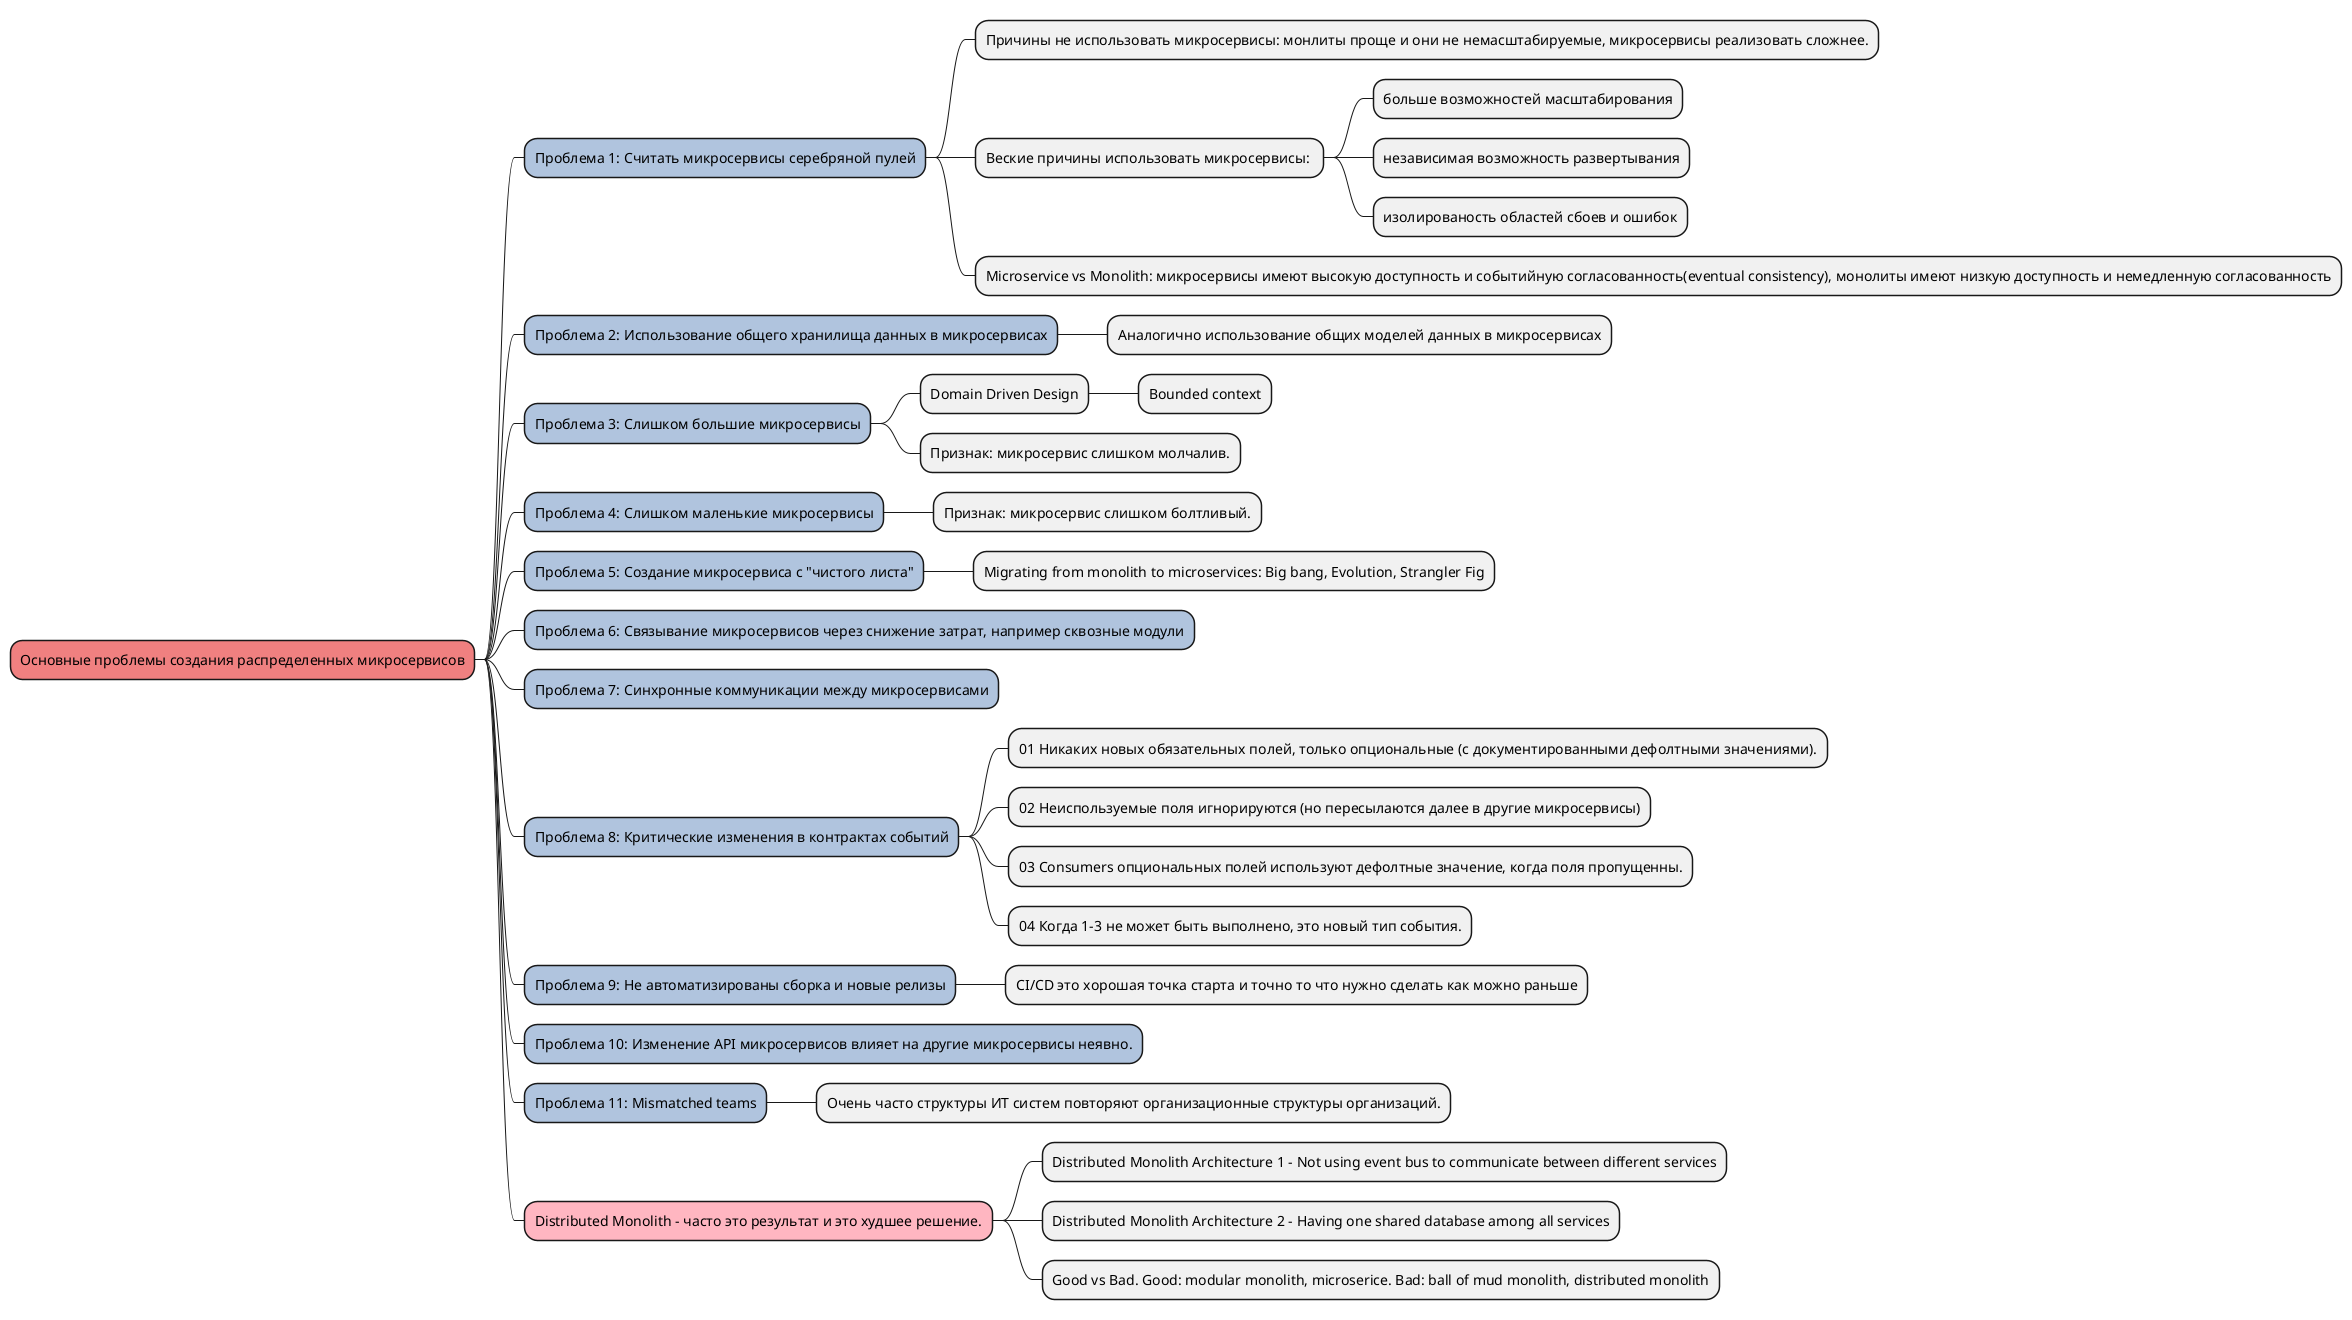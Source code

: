 @startmindmap problems
*[#LightCoral] Основные проблемы создания распределенных микросервисов
**[#LightSteelBlue] Проблема 1: Считать микросервисы серебряной пулей
	*** Причины не использовать микросервисы: монлиты проще и они не немасштабируемые, микросервисы реализовать сложнее.
	*** Веские причины использовать микросервисы: 
        **** больше возможностей масштабирования
        **** независимая возможность развертывания
        **** изолированость областей сбоев и ошибок
	*** Microservice vs Monolith: микросервисы имеют высокую доступность и событийную согласованность(eventual consistency), монолиты имеют низкую доступность и немедленную согласованность
**[#LightSteelBlue] Проблема 2: Использование общего хранилища данных в микросервисах
	*** Аналогично использование общих моделей данных в микросервисах
**[#LightSteelBlue] Проблема 3: Слишком большие микросервисы
	*** Domain Driven Design
		**** Bounded context
	*** Признак: микросервис слишком молчалив.
**[#LightSteelBlue] Проблема 4: Слишком маленькие микросервисы
	*** Признак: микросервис слишком болтливый.
**[#LightSteelBlue] Проблема 5: Создание микросервиса с "чистого листа"
	*** Migrating from monolith to microservices: Big bang, Evolution, Strangler Fig
**[#LightSteelBlue] Проблема 6: Связывание микросервисов через снижение затрат, например сквозные модули
**[#LightSteelBlue] Проблема 7: Синхронные коммуникации между микросервисами
**[#LightSteelBlue] Проблема 8: Критические изменения в контрактах событий
	*** 01 Никаких новых обязательных полей, только опциональные (с документированными дефолтными значениями).
	*** 02 Неиспользуемые поля игнорируются (но пересылаются далее в другие микросервисы)
	*** 03 Consumers опциональных полей используют дефолтные значение, когда поля пропущенны.
	*** 04 Когда 1-3 не может быть выполнено, это новый тип события.
**[#LightSteelBlue] Проблема 9: Не автоматизированы сборка и новые релизы
	*** CI/CD это хорошая точка старта и точно то что нужно сделать как можно раньше
**[#LightSteelBlue] Проблема 10: Изменение API микросервисов влияет на другие микросервисы неявно.
**[#LightSteelBlue] Проблема 11: Mismatched teams
	*** Очень часто структуры ИТ систем повторяют организационные структуры организаций.
**[#LightPink] Distributed Monolith - часто это результат и это худшее решение.
	*** Distributed Monolith Architecture 1 - Not using event bus to communicate between different services
	*** Distributed Monolith Architecture 2 - Having one shared database among all services
	*** Good vs Bad. Good: modular monolith, microserice. Bad: ball of mud monolith, distributed monolith
@endmindmap